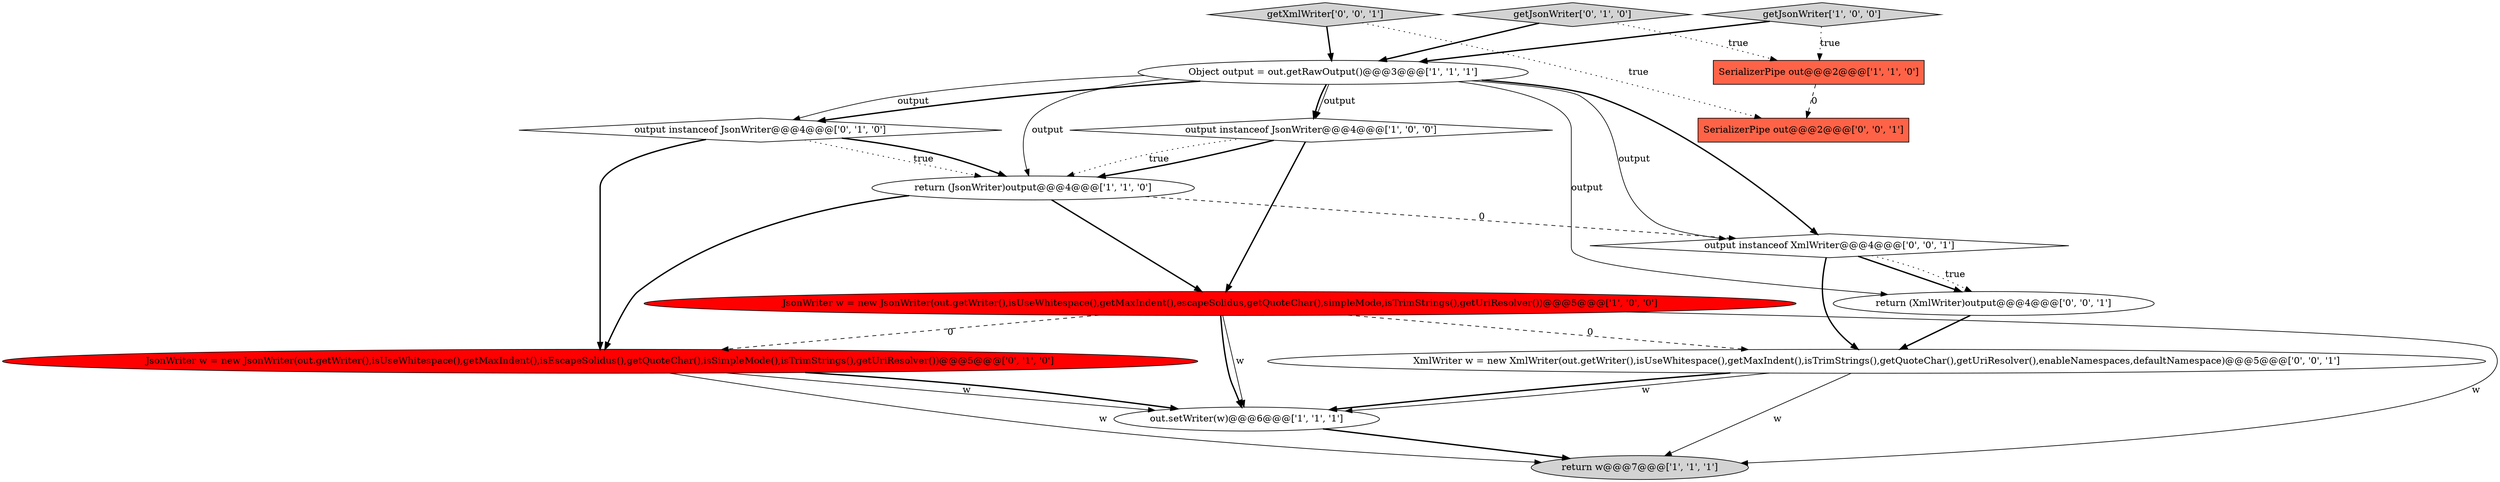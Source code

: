 digraph {
13 [style = filled, label = "getXmlWriter['0', '0', '1']", fillcolor = lightgray, shape = diamond image = "AAA0AAABBB3BBB"];
5 [style = filled, label = "JsonWriter w = new JsonWriter(out.getWriter(),isUseWhitespace(),getMaxIndent(),escapeSolidus,getQuoteChar(),simpleMode,isTrimStrings(),getUriResolver())@@@5@@@['1', '0', '0']", fillcolor = red, shape = ellipse image = "AAA1AAABBB1BBB"];
1 [style = filled, label = "return w@@@7@@@['1', '1', '1']", fillcolor = lightgray, shape = ellipse image = "AAA0AAABBB1BBB"];
6 [style = filled, label = "getJsonWriter['1', '0', '0']", fillcolor = lightgray, shape = diamond image = "AAA0AAABBB1BBB"];
7 [style = filled, label = "Object output = out.getRawOutput()@@@3@@@['1', '1', '1']", fillcolor = white, shape = ellipse image = "AAA0AAABBB1BBB"];
14 [style = filled, label = "SerializerPipe out@@@2@@@['0', '0', '1']", fillcolor = tomato, shape = box image = "AAA0AAABBB3BBB"];
15 [style = filled, label = "output instanceof XmlWriter@@@4@@@['0', '0', '1']", fillcolor = white, shape = diamond image = "AAA0AAABBB3BBB"];
0 [style = filled, label = "out.setWriter(w)@@@6@@@['1', '1', '1']", fillcolor = white, shape = ellipse image = "AAA0AAABBB1BBB"];
11 [style = filled, label = "return (XmlWriter)output@@@4@@@['0', '0', '1']", fillcolor = white, shape = ellipse image = "AAA0AAABBB3BBB"];
8 [style = filled, label = "output instanceof JsonWriter@@@4@@@['0', '1', '0']", fillcolor = white, shape = diamond image = "AAA0AAABBB2BBB"];
4 [style = filled, label = "return (JsonWriter)output@@@4@@@['1', '1', '0']", fillcolor = white, shape = ellipse image = "AAA0AAABBB1BBB"];
2 [style = filled, label = "SerializerPipe out@@@2@@@['1', '1', '0']", fillcolor = tomato, shape = box image = "AAA0AAABBB1BBB"];
12 [style = filled, label = "XmlWriter w = new XmlWriter(out.getWriter(),isUseWhitespace(),getMaxIndent(),isTrimStrings(),getQuoteChar(),getUriResolver(),enableNamespaces,defaultNamespace)@@@5@@@['0', '0', '1']", fillcolor = white, shape = ellipse image = "AAA0AAABBB3BBB"];
10 [style = filled, label = "getJsonWriter['0', '1', '0']", fillcolor = lightgray, shape = diamond image = "AAA0AAABBB2BBB"];
9 [style = filled, label = "JsonWriter w = new JsonWriter(out.getWriter(),isUseWhitespace(),getMaxIndent(),isEscapeSolidus(),getQuoteChar(),isSimpleMode(),isTrimStrings(),getUriResolver())@@@5@@@['0', '1', '0']", fillcolor = red, shape = ellipse image = "AAA1AAABBB2BBB"];
3 [style = filled, label = "output instanceof JsonWriter@@@4@@@['1', '0', '0']", fillcolor = white, shape = diamond image = "AAA0AAABBB1BBB"];
5->0 [style = solid, label="w"];
7->11 [style = solid, label="output"];
4->9 [style = bold, label=""];
5->12 [style = dashed, label="0"];
9->0 [style = solid, label="w"];
9->0 [style = bold, label=""];
7->4 [style = solid, label="output"];
9->1 [style = solid, label="w"];
3->4 [style = dotted, label="true"];
5->9 [style = dashed, label="0"];
11->12 [style = bold, label=""];
7->8 [style = bold, label=""];
12->0 [style = bold, label=""];
3->4 [style = bold, label=""];
10->7 [style = bold, label=""];
8->4 [style = dotted, label="true"];
7->3 [style = bold, label=""];
7->15 [style = solid, label="output"];
3->5 [style = bold, label=""];
5->1 [style = solid, label="w"];
6->2 [style = dotted, label="true"];
15->11 [style = bold, label=""];
2->14 [style = dashed, label="0"];
5->0 [style = bold, label=""];
10->2 [style = dotted, label="true"];
13->7 [style = bold, label=""];
0->1 [style = bold, label=""];
4->15 [style = dashed, label="0"];
8->9 [style = bold, label=""];
7->3 [style = solid, label="output"];
15->11 [style = dotted, label="true"];
7->15 [style = bold, label=""];
15->12 [style = bold, label=""];
8->4 [style = bold, label=""];
6->7 [style = bold, label=""];
7->8 [style = solid, label="output"];
13->14 [style = dotted, label="true"];
4->5 [style = bold, label=""];
12->1 [style = solid, label="w"];
12->0 [style = solid, label="w"];
}
